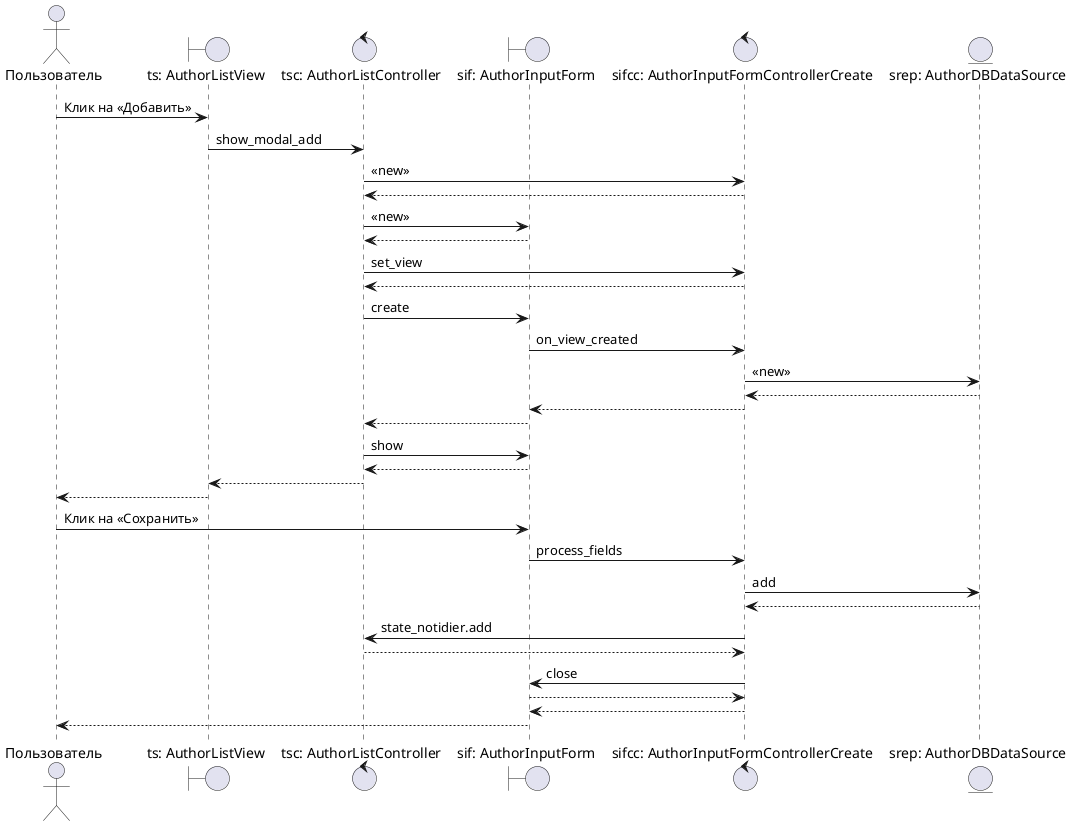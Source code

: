 @startuml
'https://plantuml.com/sequence-diagram



actor       Пользователь                        as user
boundary    "ts: AuthorListView"                   as ts
control     "tsс: AuthorListController"        as tsc
boundary    "sif: AuthorInputForm"             as sif
control     "sifcc: AuthorInputFormControllerCreate"  as sifcc
entity      "srep: AuthorDBDataSource"           as srep

user -> ts : Клик на <<Добавить>>
ts -> tsc : show_modal_add
tsc -> sifcc : <<new>>
sifcc --> tsc
tsc -> sif : <<new>>
sif --> tsc
tsc -> sifcc : set_view
sifcc --> tsc
tsc -> sif : create
sif -> sifcc : on_view_created
sifcc -> srep : <<new>>
srep --> sifcc
sifcc --> sif
sif --> tsc
tsc -> sif : show
sif --> tsc
tsc --> ts
ts --> user

user -> sif : Клик на <<Сохранить>>
sif -> sifcc : process_fields
sifcc -> srep : add
srep --> sifcc
sifcc -> tsc : state_notidier.add
tsc --> sifcc
sifcc -> sif : close
sif --> sifcc
sifcc --> sif
sif --> user


@enduml